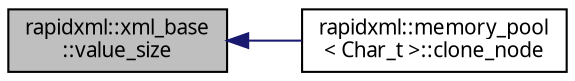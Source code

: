 digraph "rapidxml::xml_base::value_size"
{
 // INTERACTIVE_SVG=YES
  edge [fontname="Verdana",fontsize="10",labelfontname="Verdana",labelfontsize="10"];
  node [fontname="Verdana",fontsize="10",shape=record];
  rankdir="LR";
  Node1 [label="rapidxml::xml_base\l::value_size",height=0.2,width=0.4,color="black", fillcolor="grey75", style="filled", fontcolor="black"];
  Node1 -> Node2 [dir="back",color="midnightblue",fontsize="10",style="solid",fontname="Verdana"];
  Node2 [label="rapidxml::memory_pool\l\< Char_t \>::clone_node",height=0.2,width=0.4,color="black", fillcolor="white", style="filled",URL="$a00111.html#a0a10679fc17597d339a0dc107f8a94ac"];
}
